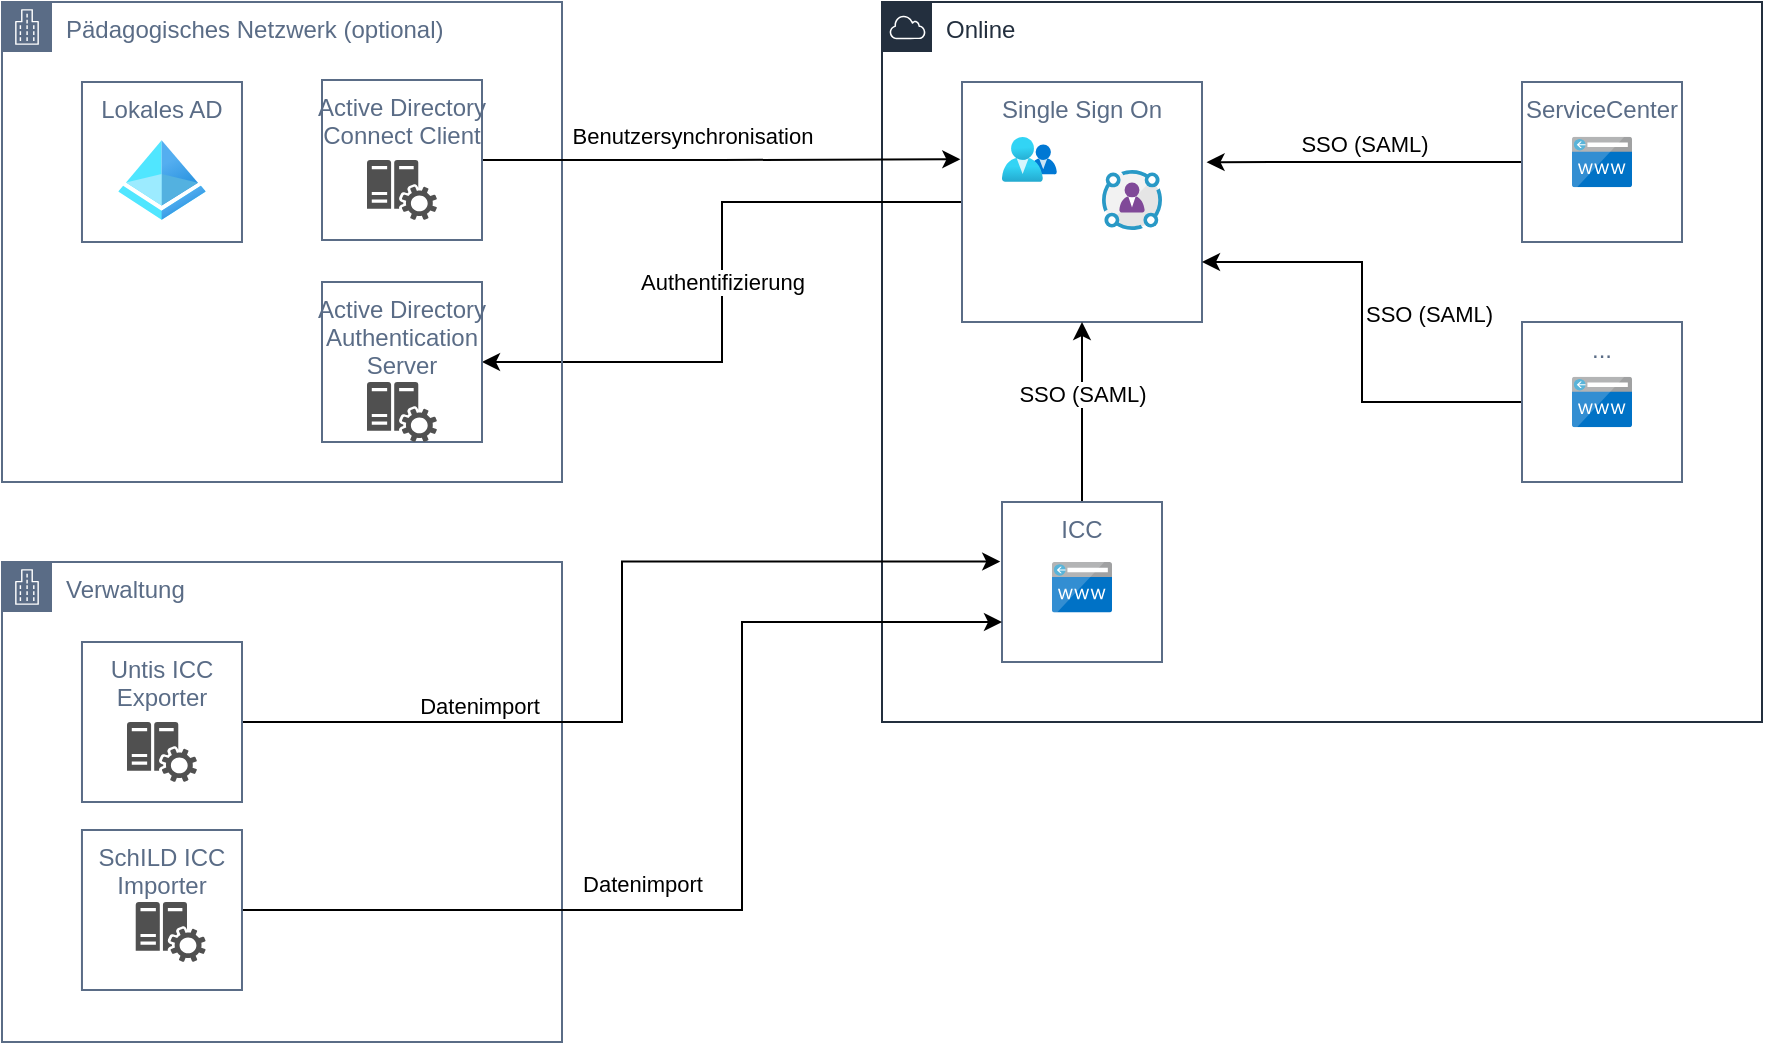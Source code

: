 <mxfile version="14.4.3" type="device"><diagram id="Ht1M8jgEwFfnCIfOTk4-" name="Page-1"><mxGraphModel dx="1598" dy="1035" grid="1" gridSize="10" guides="1" tooltips="1" connect="1" arrows="1" fold="1" page="1" pageScale="1" pageWidth="1169" pageHeight="827" math="0" shadow="0"><root><mxCell id="0"/><mxCell id="1" parent="0"/><mxCell id="IgX33bDK_XsAQUdR9wen-15" value="Lokales AD" style="fillColor=none;strokeColor=#5A6C86;verticalAlign=top;fontStyle=0;fontColor=#5A6C86;" vertex="1" parent="1"><mxGeometry x="39.99" y="40" width="80" height="80" as="geometry"/></mxCell><mxCell id="IgX33bDK_XsAQUdR9wen-4" value="Online" style="points=[[0,0],[0.25,0],[0.5,0],[0.75,0],[1,0],[1,0.25],[1,0.5],[1,0.75],[1,1],[0.75,1],[0.5,1],[0.25,1],[0,1],[0,0.75],[0,0.5],[0,0.25]];outlineConnect=0;gradientColor=none;html=1;whiteSpace=wrap;fontSize=12;fontStyle=0;shape=mxgraph.aws4.group;grIcon=mxgraph.aws4.group_aws_cloud;strokeColor=#232F3E;fillColor=none;verticalAlign=top;align=left;spacingLeft=30;fontColor=#232F3E;dashed=0;" vertex="1" parent="1"><mxGeometry x="440" width="440" height="360" as="geometry"/></mxCell><mxCell id="IgX33bDK_XsAQUdR9wen-29" value="Authentifizierung" style="edgeStyle=orthogonalEdgeStyle;rounded=0;orthogonalLoop=1;jettySize=auto;html=1;entryX=1;entryY=0.5;entryDx=0;entryDy=0;" edge="1" parent="1" source="IgX33bDK_XsAQUdR9wen-11" target="IgX33bDK_XsAQUdR9wen-19"><mxGeometry relative="1" as="geometry"/></mxCell><mxCell id="IgX33bDK_XsAQUdR9wen-11" value="Single Sign On" style="fillColor=none;strokeColor=#5A6C86;verticalAlign=top;fontStyle=0;fontColor=#5A6C86;" vertex="1" parent="1"><mxGeometry x="480" y="40" width="120" height="120" as="geometry"/></mxCell><mxCell id="IgX33bDK_XsAQUdR9wen-5" value="Pädagogisches Netzwerk (optional)" style="points=[[0,0],[0.25,0],[0.5,0],[0.75,0],[1,0],[1,0.25],[1,0.5],[1,0.75],[1,1],[0.75,1],[0.5,1],[0.25,1],[0,1],[0,0.75],[0,0.5],[0,0.25]];outlineConnect=0;gradientColor=none;html=1;whiteSpace=wrap;fontSize=12;fontStyle=0;shape=mxgraph.aws4.group;grIcon=mxgraph.aws4.group_corporate_data_center;strokeColor=#5A6C86;fillColor=none;verticalAlign=top;align=left;spacingLeft=30;fontColor=#5A6C86;dashed=0;" vertex="1" parent="1"><mxGeometry width="280" height="240" as="geometry"/></mxCell><mxCell id="IgX33bDK_XsAQUdR9wen-6" value="" style="aspect=fixed;html=1;points=[];align=center;image;fontSize=12;image=img/lib/azure2/identity/Azure_Active_Directory.svg;" vertex="1" parent="1"><mxGeometry x="58.11" y="69" width="43.75" height="40" as="geometry"/></mxCell><mxCell id="IgX33bDK_XsAQUdR9wen-10" value="" style="aspect=fixed;html=1;points=[];align=center;image;fontSize=12;image=img/lib/azure2/identity/Groups.svg;" vertex="1" parent="1"><mxGeometry x="500" y="67.4" width="27.44" height="22.6" as="geometry"/></mxCell><mxCell id="IgX33bDK_XsAQUdR9wen-25" value="SSO (SAML)" style="edgeStyle=orthogonalEdgeStyle;rounded=0;orthogonalLoop=1;jettySize=auto;html=1;exitX=0.5;exitY=0;exitDx=0;exitDy=0;entryX=0.5;entryY=1;entryDx=0;entryDy=0;verticalAlign=bottom;" edge="1" parent="1" source="IgX33bDK_XsAQUdR9wen-12" target="IgX33bDK_XsAQUdR9wen-11"><mxGeometry relative="1" as="geometry"/></mxCell><mxCell id="IgX33bDK_XsAQUdR9wen-12" value="ICC" style="fillColor=none;strokeColor=#5A6C86;verticalAlign=top;fontStyle=0;fontColor=#5A6C86;" vertex="1" parent="1"><mxGeometry x="500" y="250" width="80" height="80" as="geometry"/></mxCell><mxCell id="IgX33bDK_XsAQUdR9wen-36" value="SSO (SAML)" style="edgeStyle=orthogonalEdgeStyle;rounded=0;orthogonalLoop=1;jettySize=auto;html=1;entryX=1.019;entryY=0.334;entryDx=0;entryDy=0;entryPerimeter=0;align=center;verticalAlign=bottom;" edge="1" parent="1" source="IgX33bDK_XsAQUdR9wen-13" target="IgX33bDK_XsAQUdR9wen-11"><mxGeometry relative="1" as="geometry"/></mxCell><mxCell id="IgX33bDK_XsAQUdR9wen-13" value="ServiceCenter" style="fillColor=none;strokeColor=#5A6C86;verticalAlign=top;fontStyle=0;fontColor=#5A6C86;" vertex="1" parent="1"><mxGeometry x="760" y="40" width="80" height="80" as="geometry"/></mxCell><mxCell id="IgX33bDK_XsAQUdR9wen-27" value="SSO (SAML)" style="edgeStyle=orthogonalEdgeStyle;rounded=0;orthogonalLoop=1;jettySize=auto;html=1;verticalAlign=bottom;align=left;entryX=1;entryY=0.75;entryDx=0;entryDy=0;" edge="1" parent="1" source="IgX33bDK_XsAQUdR9wen-14" target="IgX33bDK_XsAQUdR9wen-11"><mxGeometry relative="1" as="geometry"/></mxCell><mxCell id="IgX33bDK_XsAQUdR9wen-14" value="..." style="fillColor=none;strokeColor=#5A6C86;verticalAlign=top;fontStyle=0;fontColor=#5A6C86;" vertex="1" parent="1"><mxGeometry x="760" y="160.0" width="80" height="80" as="geometry"/></mxCell><mxCell id="IgX33bDK_XsAQUdR9wen-17" style="edgeStyle=orthogonalEdgeStyle;rounded=0;orthogonalLoop=1;jettySize=auto;html=1;entryX=-0.007;entryY=0.322;entryDx=0;entryDy=0;entryPerimeter=0;" edge="1" parent="1" source="IgX33bDK_XsAQUdR9wen-16" target="IgX33bDK_XsAQUdR9wen-11"><mxGeometry relative="1" as="geometry"/></mxCell><mxCell id="IgX33bDK_XsAQUdR9wen-18" value="Benutzersynchronisation" style="edgeLabel;html=1;align=center;verticalAlign=bottom;resizable=0;points=[];" vertex="1" connectable="0" parent="IgX33bDK_XsAQUdR9wen-17"><mxGeometry x="-0.125" y="4" relative="1" as="geometry"><mxPoint as="offset"/></mxGeometry></mxCell><mxCell id="IgX33bDK_XsAQUdR9wen-16" value="Active Directory&#10;Connect Client" style="fillColor=none;strokeColor=#5A6C86;verticalAlign=top;fontStyle=0;fontColor=#5A6C86;" vertex="1" parent="1"><mxGeometry x="160" y="39" width="80" height="80" as="geometry"/></mxCell><mxCell id="IgX33bDK_XsAQUdR9wen-19" value="Active Directory&#10;Authentication&#10;Server" style="fillColor=none;strokeColor=#5A6C86;verticalAlign=top;fontStyle=0;fontColor=#5A6C86;" vertex="1" parent="1"><mxGeometry x="160" y="140" width="80" height="80" as="geometry"/></mxCell><mxCell id="IgX33bDK_XsAQUdR9wen-22" value="" style="aspect=fixed;html=1;points=[];align=center;image;fontSize=12;image=img/lib/mscae/CustomDomain.svg;" vertex="1" parent="1"><mxGeometry x="785" y="187.4" width="30" height="25.2" as="geometry"/></mxCell><mxCell id="IgX33bDK_XsAQUdR9wen-23" value="" style="aspect=fixed;html=1;points=[];align=center;image;fontSize=12;image=img/lib/mscae/CustomDomain.svg;" vertex="1" parent="1"><mxGeometry x="785" y="67.4" width="30" height="25.2" as="geometry"/></mxCell><mxCell id="IgX33bDK_XsAQUdR9wen-24" value="" style="aspect=fixed;html=1;points=[];align=center;image;fontSize=12;image=img/lib/mscae/CustomDomain.svg;" vertex="1" parent="1"><mxGeometry x="525" y="280" width="30" height="25.2" as="geometry"/></mxCell><mxCell id="IgX33bDK_XsAQUdR9wen-28" value="" style="aspect=fixed;html=1;points=[];align=center;image;fontSize=12;image=img/lib/mscae/Identity_Governance.svg;" vertex="1" parent="1"><mxGeometry x="550" y="84" width="30" height="30" as="geometry"/></mxCell><mxCell id="IgX33bDK_XsAQUdR9wen-34" value="" style="pointerEvents=1;shadow=0;dashed=0;html=1;strokeColor=none;labelPosition=center;verticalLabelPosition=bottom;verticalAlign=top;align=center;fillColor=#505050;shape=mxgraph.mscae.oms.config_assessment" vertex="1" parent="1"><mxGeometry x="182.5" y="79" width="35" height="30" as="geometry"/></mxCell><mxCell id="IgX33bDK_XsAQUdR9wen-35" value="" style="pointerEvents=1;shadow=0;dashed=0;html=1;strokeColor=none;labelPosition=center;verticalLabelPosition=bottom;verticalAlign=top;align=center;fillColor=#505050;shape=mxgraph.mscae.oms.config_assessment" vertex="1" parent="1"><mxGeometry x="182.5" y="190" width="35" height="30" as="geometry"/></mxCell><mxCell id="IgX33bDK_XsAQUdR9wen-37" value="Verwaltung" style="points=[[0,0],[0.25,0],[0.5,0],[0.75,0],[1,0],[1,0.25],[1,0.5],[1,0.75],[1,1],[0.75,1],[0.5,1],[0.25,1],[0,1],[0,0.75],[0,0.5],[0,0.25]];outlineConnect=0;gradientColor=none;html=1;whiteSpace=wrap;fontSize=12;fontStyle=0;shape=mxgraph.aws4.group;grIcon=mxgraph.aws4.group_corporate_data_center;strokeColor=#5A6C86;fillColor=none;verticalAlign=top;align=left;spacingLeft=30;fontColor=#5A6C86;dashed=0;" vertex="1" parent="1"><mxGeometry y="280" width="280" height="240" as="geometry"/></mxCell><mxCell id="IgX33bDK_XsAQUdR9wen-39" style="edgeStyle=orthogonalEdgeStyle;rounded=0;orthogonalLoop=1;jettySize=auto;html=1;entryX=-0.011;entryY=0.372;entryDx=0;entryDy=0;entryPerimeter=0;align=center;" edge="1" parent="1" source="IgX33bDK_XsAQUdR9wen-38" target="IgX33bDK_XsAQUdR9wen-12"><mxGeometry relative="1" as="geometry"/></mxCell><mxCell id="IgX33bDK_XsAQUdR9wen-45" value="Datenimport" style="edgeLabel;html=1;align=right;verticalAlign=bottom;resizable=0;points=[];" vertex="1" connectable="0" parent="IgX33bDK_XsAQUdR9wen-39"><mxGeometry x="-0.235" y="2" relative="1" as="geometry"><mxPoint x="-25.86" y="2.03" as="offset"/></mxGeometry></mxCell><mxCell id="IgX33bDK_XsAQUdR9wen-38" value="Untis ICC&#10;Exporter" style="fillColor=none;strokeColor=#5A6C86;verticalAlign=top;fontStyle=0;fontColor=#5A6C86;" vertex="1" parent="1"><mxGeometry x="39.99" y="320" width="80.01" height="80" as="geometry"/></mxCell><mxCell id="IgX33bDK_XsAQUdR9wen-41" style="edgeStyle=orthogonalEdgeStyle;rounded=0;orthogonalLoop=1;jettySize=auto;html=1;entryX=0;entryY=0.75;entryDx=0;entryDy=0;align=center;" edge="1" parent="1" source="IgX33bDK_XsAQUdR9wen-40" target="IgX33bDK_XsAQUdR9wen-12"><mxGeometry relative="1" as="geometry"><Array as="points"><mxPoint x="370" y="454"/><mxPoint x="370" y="310"/></Array></mxGeometry></mxCell><mxCell id="IgX33bDK_XsAQUdR9wen-46" value="Datenimport" style="edgeLabel;html=1;align=center;verticalAlign=bottom;resizable=0;points=[];" vertex="1" connectable="0" parent="IgX33bDK_XsAQUdR9wen-41"><mxGeometry x="-0.196" y="2" relative="1" as="geometry"><mxPoint x="-11.02" y="-2.03" as="offset"/></mxGeometry></mxCell><mxCell id="IgX33bDK_XsAQUdR9wen-40" value="SchILD ICC&#10;Importer" style="fillColor=none;strokeColor=#5A6C86;verticalAlign=top;fontStyle=0;fontColor=#5A6C86;" vertex="1" parent="1"><mxGeometry x="39.98" y="414" width="80.01" height="80" as="geometry"/></mxCell><mxCell id="IgX33bDK_XsAQUdR9wen-42" value="" style="pointerEvents=1;shadow=0;dashed=0;html=1;strokeColor=none;labelPosition=center;verticalLabelPosition=bottom;verticalAlign=top;align=center;fillColor=#505050;shape=mxgraph.mscae.oms.config_assessment" vertex="1" parent="1"><mxGeometry x="62.5" y="360" width="35" height="30" as="geometry"/></mxCell><mxCell id="IgX33bDK_XsAQUdR9wen-43" value="" style="pointerEvents=1;shadow=0;dashed=0;html=1;strokeColor=none;labelPosition=center;verticalLabelPosition=bottom;verticalAlign=top;align=center;fillColor=#505050;shape=mxgraph.mscae.oms.config_assessment" vertex="1" parent="1"><mxGeometry x="66.86" y="450" width="35" height="30" as="geometry"/></mxCell></root></mxGraphModel></diagram></mxfile>